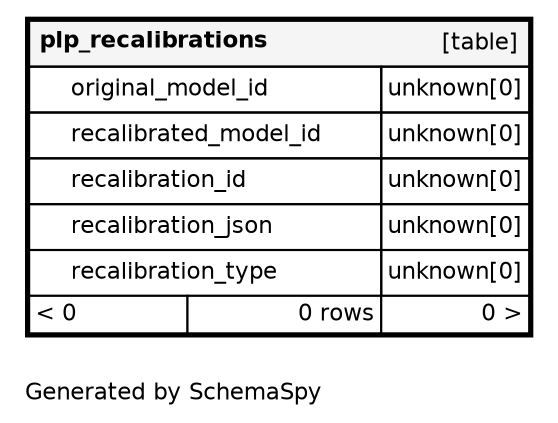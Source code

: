 digraph "oneDegreeRelationshipsDiagram" {
  graph [    rankdir="RL"    bgcolor="#ffffff"    label="\nGenerated by SchemaSpy"    labeljust="l"    nodesep="0.18"    ranksep="0.46"    fontname="Helvetica"    fontsize="11"    ration="compress"  ];  node [    fontname="Helvetica"    fontsize="11"    shape="plaintext"  ];  edge [    arrowsize="0.8"  ];
  "plp_recalibrations" [
   label=<
    <TABLE BORDER="2" CELLBORDER="1" CELLSPACING="0" BGCOLOR="#ffffff">
      <TR><TD COLSPAN="4"  BGCOLOR="#f5f5f5"><TABLE BORDER="0" CELLSPACING="0"><TR><TD ALIGN="LEFT" FIXEDSIZE="TRUE" WIDTH="121" HEIGHT="16"><B>plp_recalibrations</B></TD><TD ALIGN="RIGHT">[table]</TD></TR></TABLE></TD></TR>
      <TR><TD PORT="original_model_id" COLSPAN="2" ALIGN="LEFT"><TABLE BORDER="0" CELLSPACING="0" ALIGN="LEFT"><TR ALIGN="LEFT"><TD ALIGN="LEFT" FIXEDSIZE="TRUE" WIDTH="15" HEIGHT="16"></TD><TD ALIGN="LEFT" FIXEDSIZE="TRUE" WIDTH="148" HEIGHT="16">original_model_id</TD></TR></TABLE></TD><TD PORT="original_model_id.type" ALIGN="LEFT">unknown[0]</TD></TR>
      <TR><TD PORT="recalibrated_model_id" COLSPAN="2" ALIGN="LEFT"><TABLE BORDER="0" CELLSPACING="0" ALIGN="LEFT"><TR ALIGN="LEFT"><TD ALIGN="LEFT" FIXEDSIZE="TRUE" WIDTH="15" HEIGHT="16"></TD><TD ALIGN="LEFT" FIXEDSIZE="TRUE" WIDTH="148" HEIGHT="16">recalibrated_model_id</TD></TR></TABLE></TD><TD PORT="recalibrated_model_id.type" ALIGN="LEFT">unknown[0]</TD></TR>
      <TR><TD PORT="recalibration_id" COLSPAN="2" ALIGN="LEFT"><TABLE BORDER="0" CELLSPACING="0" ALIGN="LEFT"><TR ALIGN="LEFT"><TD ALIGN="LEFT" FIXEDSIZE="TRUE" WIDTH="15" HEIGHT="16"></TD><TD ALIGN="LEFT" FIXEDSIZE="TRUE" WIDTH="148" HEIGHT="16">recalibration_id</TD></TR></TABLE></TD><TD PORT="recalibration_id.type" ALIGN="LEFT">unknown[0]</TD></TR>
      <TR><TD PORT="recalibration_json" COLSPAN="2" ALIGN="LEFT"><TABLE BORDER="0" CELLSPACING="0" ALIGN="LEFT"><TR ALIGN="LEFT"><TD ALIGN="LEFT" FIXEDSIZE="TRUE" WIDTH="15" HEIGHT="16"></TD><TD ALIGN="LEFT" FIXEDSIZE="TRUE" WIDTH="148" HEIGHT="16">recalibration_json</TD></TR></TABLE></TD><TD PORT="recalibration_json.type" ALIGN="LEFT">unknown[0]</TD></TR>
      <TR><TD PORT="recalibration_type" COLSPAN="2" ALIGN="LEFT"><TABLE BORDER="0" CELLSPACING="0" ALIGN="LEFT"><TR ALIGN="LEFT"><TD ALIGN="LEFT" FIXEDSIZE="TRUE" WIDTH="15" HEIGHT="16"></TD><TD ALIGN="LEFT" FIXEDSIZE="TRUE" WIDTH="148" HEIGHT="16">recalibration_type</TD></TR></TABLE></TD><TD PORT="recalibration_type.type" ALIGN="LEFT">unknown[0]</TD></TR>
      <TR><TD ALIGN="LEFT" BGCOLOR="#ffffff">&lt; 0</TD><TD ALIGN="RIGHT" BGCOLOR="#ffffff">0 rows</TD><TD ALIGN="RIGHT" BGCOLOR="#ffffff">0 &gt;</TD></TR>
    </TABLE>>
    URL="../../tables/plp_recalibrations.html"
    target="_top"
    tooltip="plp_recalibrations"
  ];
}
